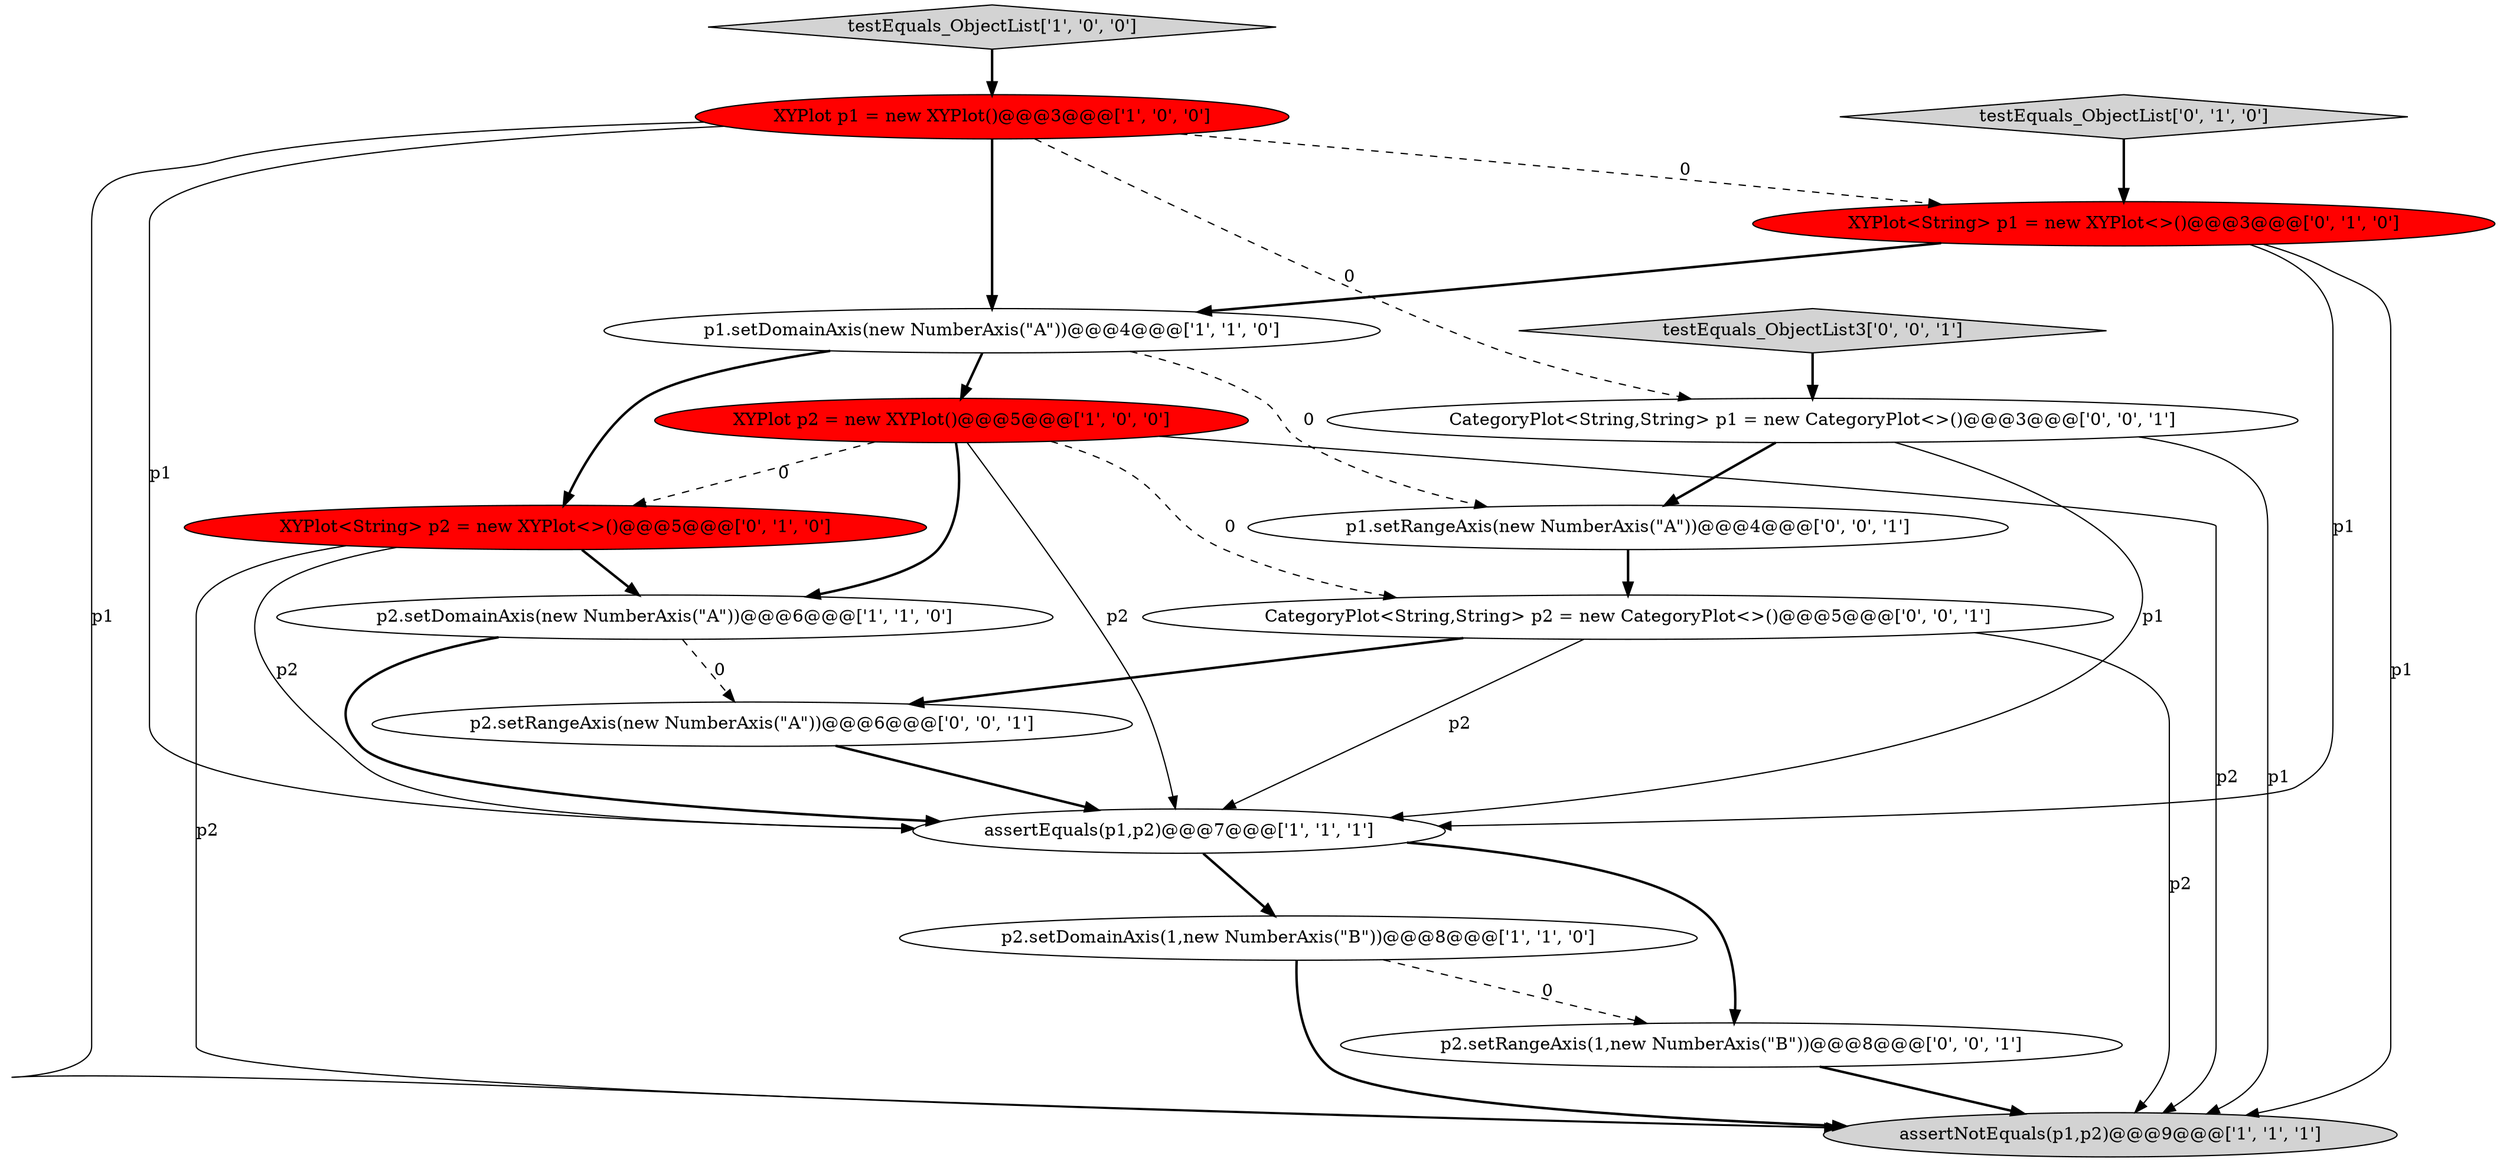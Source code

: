 digraph {
9 [style = filled, label = "XYPlot<String> p1 = new XYPlot<>()@@@3@@@['0', '1', '0']", fillcolor = red, shape = ellipse image = "AAA1AAABBB2BBB"];
5 [style = filled, label = "testEquals_ObjectList['1', '0', '0']", fillcolor = lightgray, shape = diamond image = "AAA0AAABBB1BBB"];
0 [style = filled, label = "p2.setDomainAxis(1,new NumberAxis(\"B\"))@@@8@@@['1', '1', '0']", fillcolor = white, shape = ellipse image = "AAA0AAABBB1BBB"];
7 [style = filled, label = "p2.setDomainAxis(new NumberAxis(\"A\"))@@@6@@@['1', '1', '0']", fillcolor = white, shape = ellipse image = "AAA0AAABBB1BBB"];
11 [style = filled, label = "CategoryPlot<String,String> p2 = new CategoryPlot<>()@@@5@@@['0', '0', '1']", fillcolor = white, shape = ellipse image = "AAA0AAABBB3BBB"];
13 [style = filled, label = "p2.setRangeAxis(new NumberAxis(\"A\"))@@@6@@@['0', '0', '1']", fillcolor = white, shape = ellipse image = "AAA0AAABBB3BBB"];
15 [style = filled, label = "testEquals_ObjectList3['0', '0', '1']", fillcolor = lightgray, shape = diamond image = "AAA0AAABBB3BBB"];
8 [style = filled, label = "testEquals_ObjectList['0', '1', '0']", fillcolor = lightgray, shape = diamond image = "AAA0AAABBB2BBB"];
10 [style = filled, label = "XYPlot<String> p2 = new XYPlot<>()@@@5@@@['0', '1', '0']", fillcolor = red, shape = ellipse image = "AAA1AAABBB2BBB"];
12 [style = filled, label = "p2.setRangeAxis(1,new NumberAxis(\"B\"))@@@8@@@['0', '0', '1']", fillcolor = white, shape = ellipse image = "AAA0AAABBB3BBB"];
14 [style = filled, label = "CategoryPlot<String,String> p1 = new CategoryPlot<>()@@@3@@@['0', '0', '1']", fillcolor = white, shape = ellipse image = "AAA0AAABBB3BBB"];
16 [style = filled, label = "p1.setRangeAxis(new NumberAxis(\"A\"))@@@4@@@['0', '0', '1']", fillcolor = white, shape = ellipse image = "AAA0AAABBB3BBB"];
2 [style = filled, label = "XYPlot p2 = new XYPlot()@@@5@@@['1', '0', '0']", fillcolor = red, shape = ellipse image = "AAA1AAABBB1BBB"];
3 [style = filled, label = "XYPlot p1 = new XYPlot()@@@3@@@['1', '0', '0']", fillcolor = red, shape = ellipse image = "AAA1AAABBB1BBB"];
1 [style = filled, label = "assertEquals(p1,p2)@@@7@@@['1', '1', '1']", fillcolor = white, shape = ellipse image = "AAA0AAABBB1BBB"];
6 [style = filled, label = "p1.setDomainAxis(new NumberAxis(\"A\"))@@@4@@@['1', '1', '0']", fillcolor = white, shape = ellipse image = "AAA0AAABBB1BBB"];
4 [style = filled, label = "assertNotEquals(p1,p2)@@@9@@@['1', '1', '1']", fillcolor = lightgray, shape = ellipse image = "AAA0AAABBB1BBB"];
5->3 [style = bold, label=""];
14->16 [style = bold, label=""];
7->1 [style = bold, label=""];
16->11 [style = bold, label=""];
9->4 [style = solid, label="p1"];
15->14 [style = bold, label=""];
3->1 [style = solid, label="p1"];
3->6 [style = bold, label=""];
11->4 [style = solid, label="p2"];
1->0 [style = bold, label=""];
0->12 [style = dashed, label="0"];
10->7 [style = bold, label=""];
13->1 [style = bold, label=""];
2->10 [style = dashed, label="0"];
9->6 [style = bold, label=""];
6->2 [style = bold, label=""];
14->1 [style = solid, label="p1"];
6->16 [style = dashed, label="0"];
10->1 [style = solid, label="p2"];
2->1 [style = solid, label="p2"];
12->4 [style = bold, label=""];
3->9 [style = dashed, label="0"];
2->4 [style = solid, label="p2"];
0->4 [style = bold, label=""];
10->4 [style = solid, label="p2"];
14->4 [style = solid, label="p1"];
6->10 [style = bold, label=""];
11->13 [style = bold, label=""];
8->9 [style = bold, label=""];
1->12 [style = bold, label=""];
3->4 [style = solid, label="p1"];
7->13 [style = dashed, label="0"];
2->11 [style = dashed, label="0"];
11->1 [style = solid, label="p2"];
2->7 [style = bold, label=""];
3->14 [style = dashed, label="0"];
9->1 [style = solid, label="p1"];
}
